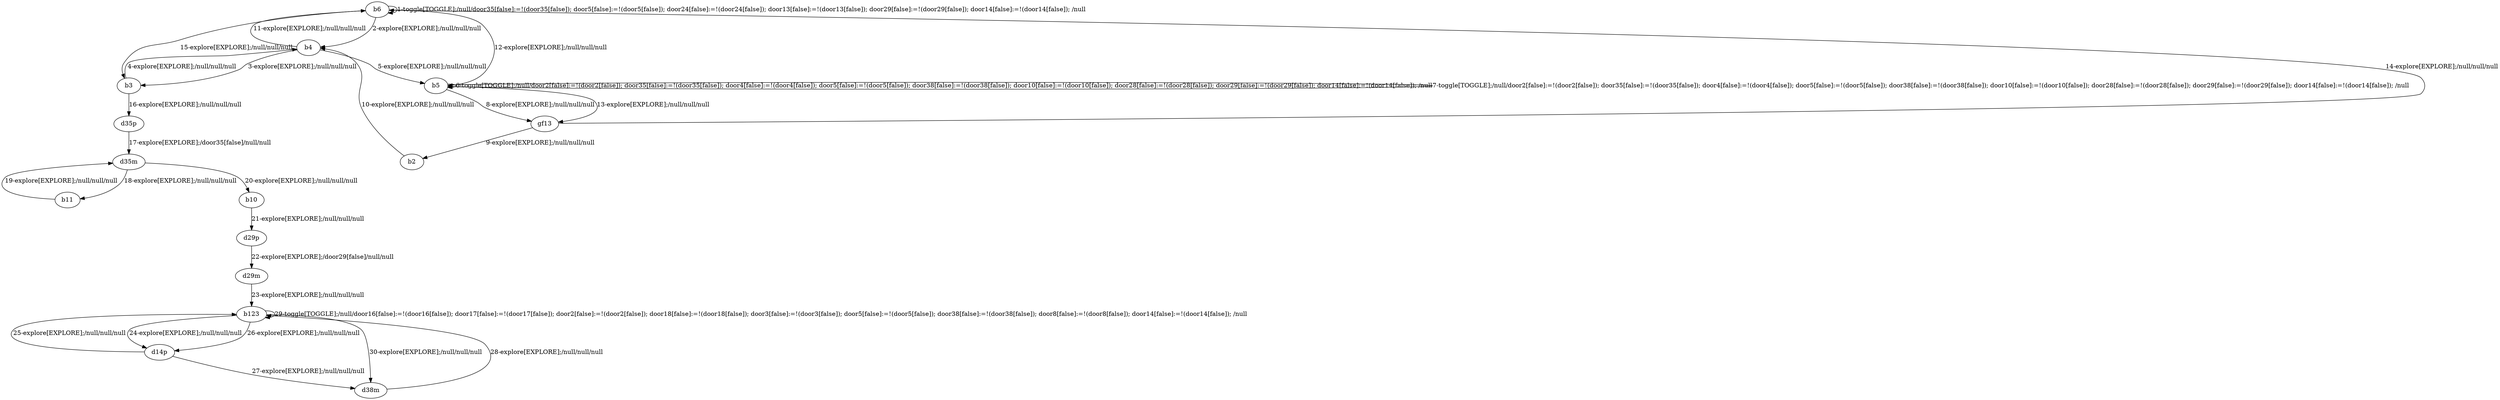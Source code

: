 # Total number of goals covered by this test: 2
# b11 --> d35m
# b123 --> d14p

digraph g {
"b6" -> "b6" [label = "1-toggle[TOGGLE];/null/door35[false]:=!(door35[false]); door5[false]:=!(door5[false]); door24[false]:=!(door24[false]); door13[false]:=!(door13[false]); door29[false]:=!(door29[false]); door14[false]:=!(door14[false]); /null"];
"b6" -> "b4" [label = "2-explore[EXPLORE];/null/null/null"];
"b4" -> "b3" [label = "3-explore[EXPLORE];/null/null/null"];
"b3" -> "b4" [label = "4-explore[EXPLORE];/null/null/null"];
"b4" -> "b5" [label = "5-explore[EXPLORE];/null/null/null"];
"b5" -> "b5" [label = "6-toggle[TOGGLE];/null/door2[false]:=!(door2[false]); door35[false]:=!(door35[false]); door4[false]:=!(door4[false]); door5[false]:=!(door5[false]); door38[false]:=!(door38[false]); door10[false]:=!(door10[false]); door28[false]:=!(door28[false]); door29[false]:=!(door29[false]); door14[false]:=!(door14[false]); /null"];
"b5" -> "b5" [label = "7-toggle[TOGGLE];/null/door2[false]:=!(door2[false]); door35[false]:=!(door35[false]); door4[false]:=!(door4[false]); door5[false]:=!(door5[false]); door38[false]:=!(door38[false]); door10[false]:=!(door10[false]); door28[false]:=!(door28[false]); door29[false]:=!(door29[false]); door14[false]:=!(door14[false]); /null"];
"b5" -> "gf13" [label = "8-explore[EXPLORE];/null/null/null"];
"gf13" -> "b2" [label = "9-explore[EXPLORE];/null/null/null"];
"b2" -> "b4" [label = "10-explore[EXPLORE];/null/null/null"];
"b4" -> "b6" [label = "11-explore[EXPLORE];/null/null/null"];
"b6" -> "b5" [label = "12-explore[EXPLORE];/null/null/null"];
"b5" -> "gf13" [label = "13-explore[EXPLORE];/null/null/null"];
"gf13" -> "b6" [label = "14-explore[EXPLORE];/null/null/null"];
"b6" -> "b3" [label = "15-explore[EXPLORE];/null/null/null"];
"b3" -> "d35p" [label = "16-explore[EXPLORE];/null/null/null"];
"d35p" -> "d35m" [label = "17-explore[EXPLORE];/door35[false]/null/null"];
"d35m" -> "b11" [label = "18-explore[EXPLORE];/null/null/null"];
"b11" -> "d35m" [label = "19-explore[EXPLORE];/null/null/null"];
"d35m" -> "b10" [label = "20-explore[EXPLORE];/null/null/null"];
"b10" -> "d29p" [label = "21-explore[EXPLORE];/null/null/null"];
"d29p" -> "d29m" [label = "22-explore[EXPLORE];/door29[false]/null/null"];
"d29m" -> "b123" [label = "23-explore[EXPLORE];/null/null/null"];
"b123" -> "d14p" [label = "24-explore[EXPLORE];/null/null/null"];
"d14p" -> "b123" [label = "25-explore[EXPLORE];/null/null/null"];
"b123" -> "d14p" [label = "26-explore[EXPLORE];/null/null/null"];
"d14p" -> "d38m" [label = "27-explore[EXPLORE];/null/null/null"];
"d38m" -> "b123" [label = "28-explore[EXPLORE];/null/null/null"];
"b123" -> "b123" [label = "29-toggle[TOGGLE];/null/door16[false]:=!(door16[false]); door17[false]:=!(door17[false]); door2[false]:=!(door2[false]); door18[false]:=!(door18[false]); door3[false]:=!(door3[false]); door5[false]:=!(door5[false]); door38[false]:=!(door38[false]); door8[false]:=!(door8[false]); door14[false]:=!(door14[false]); /null"];
"b123" -> "d38m" [label = "30-explore[EXPLORE];/null/null/null"];
}